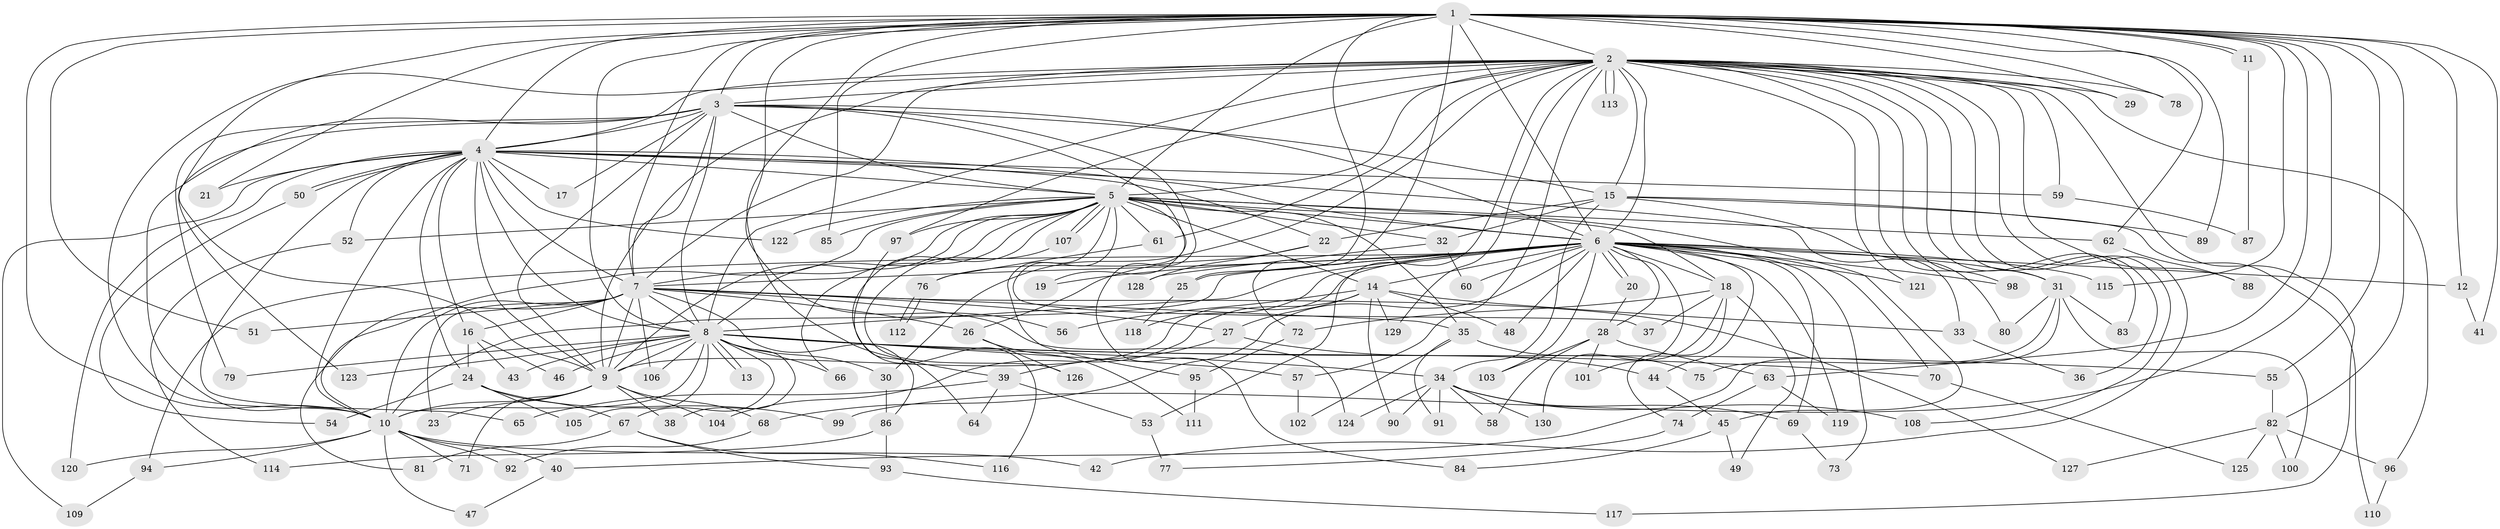 // coarse degree distribution, {25: 0.015384615384615385, 28: 0.015384615384615385, 20: 0.015384615384615385, 23: 0.015384615384615385, 22: 0.03076923076923077, 21: 0.015384615384615385, 13: 0.015384615384615385, 11: 0.015384615384615385, 3: 0.2, 2: 0.4153846153846154, 8: 0.03076923076923077, 5: 0.07692307692307693, 7: 0.03076923076923077, 6: 0.03076923076923077, 9: 0.015384615384615385, 4: 0.03076923076923077, 1: 0.03076923076923077}
// Generated by graph-tools (version 1.1) at 2025/17/03/04/25 18:17:42]
// undirected, 130 vertices, 285 edges
graph export_dot {
graph [start="1"]
  node [color=gray90,style=filled];
  1;
  2;
  3;
  4;
  5;
  6;
  7;
  8;
  9;
  10;
  11;
  12;
  13;
  14;
  15;
  16;
  17;
  18;
  19;
  20;
  21;
  22;
  23;
  24;
  25;
  26;
  27;
  28;
  29;
  30;
  31;
  32;
  33;
  34;
  35;
  36;
  37;
  38;
  39;
  40;
  41;
  42;
  43;
  44;
  45;
  46;
  47;
  48;
  49;
  50;
  51;
  52;
  53;
  54;
  55;
  56;
  57;
  58;
  59;
  60;
  61;
  62;
  63;
  64;
  65;
  66;
  67;
  68;
  69;
  70;
  71;
  72;
  73;
  74;
  75;
  76;
  77;
  78;
  79;
  80;
  81;
  82;
  83;
  84;
  85;
  86;
  87;
  88;
  89;
  90;
  91;
  92;
  93;
  94;
  95;
  96;
  97;
  98;
  99;
  100;
  101;
  102;
  103;
  104;
  105;
  106;
  107;
  108;
  109;
  110;
  111;
  112;
  113;
  114;
  115;
  116;
  117;
  118;
  119;
  120;
  121;
  122;
  123;
  124;
  125;
  126;
  127;
  128;
  129;
  130;
  1 -- 2;
  1 -- 3;
  1 -- 4;
  1 -- 5;
  1 -- 6;
  1 -- 7;
  1 -- 8;
  1 -- 9;
  1 -- 10;
  1 -- 11;
  1 -- 11;
  1 -- 12;
  1 -- 21;
  1 -- 25;
  1 -- 29;
  1 -- 39;
  1 -- 41;
  1 -- 51;
  1 -- 55;
  1 -- 56;
  1 -- 62;
  1 -- 63;
  1 -- 72;
  1 -- 78;
  1 -- 82;
  1 -- 85;
  1 -- 89;
  1 -- 99;
  1 -- 115;
  2 -- 3;
  2 -- 4;
  2 -- 5;
  2 -- 6;
  2 -- 7;
  2 -- 8;
  2 -- 9;
  2 -- 10;
  2 -- 15;
  2 -- 29;
  2 -- 30;
  2 -- 31;
  2 -- 36;
  2 -- 42;
  2 -- 53;
  2 -- 57;
  2 -- 59;
  2 -- 61;
  2 -- 78;
  2 -- 83;
  2 -- 88;
  2 -- 96;
  2 -- 97;
  2 -- 98;
  2 -- 108;
  2 -- 113;
  2 -- 113;
  2 -- 117;
  2 -- 121;
  2 -- 129;
  3 -- 4;
  3 -- 5;
  3 -- 6;
  3 -- 7;
  3 -- 8;
  3 -- 9;
  3 -- 10;
  3 -- 15;
  3 -- 17;
  3 -- 76;
  3 -- 79;
  3 -- 84;
  3 -- 123;
  4 -- 5;
  4 -- 6;
  4 -- 7;
  4 -- 8;
  4 -- 9;
  4 -- 10;
  4 -- 16;
  4 -- 17;
  4 -- 21;
  4 -- 22;
  4 -- 24;
  4 -- 33;
  4 -- 50;
  4 -- 50;
  4 -- 52;
  4 -- 59;
  4 -- 65;
  4 -- 109;
  4 -- 120;
  4 -- 122;
  5 -- 6;
  5 -- 7;
  5 -- 8;
  5 -- 9;
  5 -- 10;
  5 -- 14;
  5 -- 18;
  5 -- 19;
  5 -- 32;
  5 -- 35;
  5 -- 37;
  5 -- 45;
  5 -- 52;
  5 -- 61;
  5 -- 62;
  5 -- 64;
  5 -- 66;
  5 -- 85;
  5 -- 95;
  5 -- 97;
  5 -- 107;
  5 -- 107;
  5 -- 122;
  6 -- 7;
  6 -- 8;
  6 -- 9;
  6 -- 10;
  6 -- 12;
  6 -- 14;
  6 -- 18;
  6 -- 19;
  6 -- 20;
  6 -- 20;
  6 -- 25;
  6 -- 28;
  6 -- 31;
  6 -- 44;
  6 -- 48;
  6 -- 60;
  6 -- 68;
  6 -- 69;
  6 -- 70;
  6 -- 73;
  6 -- 94;
  6 -- 98;
  6 -- 103;
  6 -- 115;
  6 -- 118;
  6 -- 119;
  6 -- 121;
  6 -- 130;
  7 -- 8;
  7 -- 9;
  7 -- 10;
  7 -- 16;
  7 -- 23;
  7 -- 26;
  7 -- 27;
  7 -- 35;
  7 -- 51;
  7 -- 81;
  7 -- 86;
  7 -- 106;
  7 -- 124;
  7 -- 127;
  8 -- 9;
  8 -- 10;
  8 -- 13;
  8 -- 13;
  8 -- 30;
  8 -- 34;
  8 -- 38;
  8 -- 43;
  8 -- 46;
  8 -- 55;
  8 -- 57;
  8 -- 66;
  8 -- 67;
  8 -- 70;
  8 -- 79;
  8 -- 105;
  8 -- 106;
  8 -- 123;
  9 -- 10;
  9 -- 23;
  9 -- 38;
  9 -- 68;
  9 -- 71;
  9 -- 104;
  10 -- 40;
  10 -- 42;
  10 -- 47;
  10 -- 71;
  10 -- 92;
  10 -- 94;
  10 -- 120;
  11 -- 87;
  12 -- 41;
  14 -- 27;
  14 -- 33;
  14 -- 48;
  14 -- 56;
  14 -- 90;
  14 -- 104;
  14 -- 129;
  15 -- 22;
  15 -- 32;
  15 -- 34;
  15 -- 80;
  15 -- 89;
  15 -- 110;
  16 -- 24;
  16 -- 43;
  16 -- 46;
  18 -- 37;
  18 -- 49;
  18 -- 72;
  18 -- 74;
  18 -- 101;
  20 -- 28;
  22 -- 26;
  22 -- 128;
  24 -- 54;
  24 -- 67;
  24 -- 99;
  24 -- 105;
  25 -- 118;
  26 -- 111;
  26 -- 126;
  27 -- 39;
  27 -- 44;
  28 -- 58;
  28 -- 63;
  28 -- 101;
  28 -- 103;
  30 -- 86;
  31 -- 40;
  31 -- 75;
  31 -- 80;
  31 -- 83;
  31 -- 100;
  32 -- 60;
  32 -- 128;
  33 -- 36;
  34 -- 58;
  34 -- 69;
  34 -- 90;
  34 -- 91;
  34 -- 108;
  34 -- 124;
  34 -- 130;
  35 -- 75;
  35 -- 91;
  35 -- 102;
  39 -- 53;
  39 -- 64;
  39 -- 65;
  40 -- 47;
  44 -- 45;
  45 -- 49;
  45 -- 84;
  50 -- 54;
  52 -- 114;
  53 -- 77;
  55 -- 82;
  57 -- 102;
  59 -- 87;
  61 -- 76;
  62 -- 88;
  63 -- 74;
  63 -- 119;
  67 -- 81;
  67 -- 93;
  67 -- 116;
  68 -- 92;
  69 -- 73;
  70 -- 125;
  72 -- 95;
  74 -- 77;
  76 -- 112;
  76 -- 112;
  82 -- 96;
  82 -- 100;
  82 -- 125;
  82 -- 127;
  86 -- 93;
  86 -- 114;
  93 -- 117;
  94 -- 109;
  95 -- 111;
  96 -- 110;
  97 -- 116;
  107 -- 126;
}
